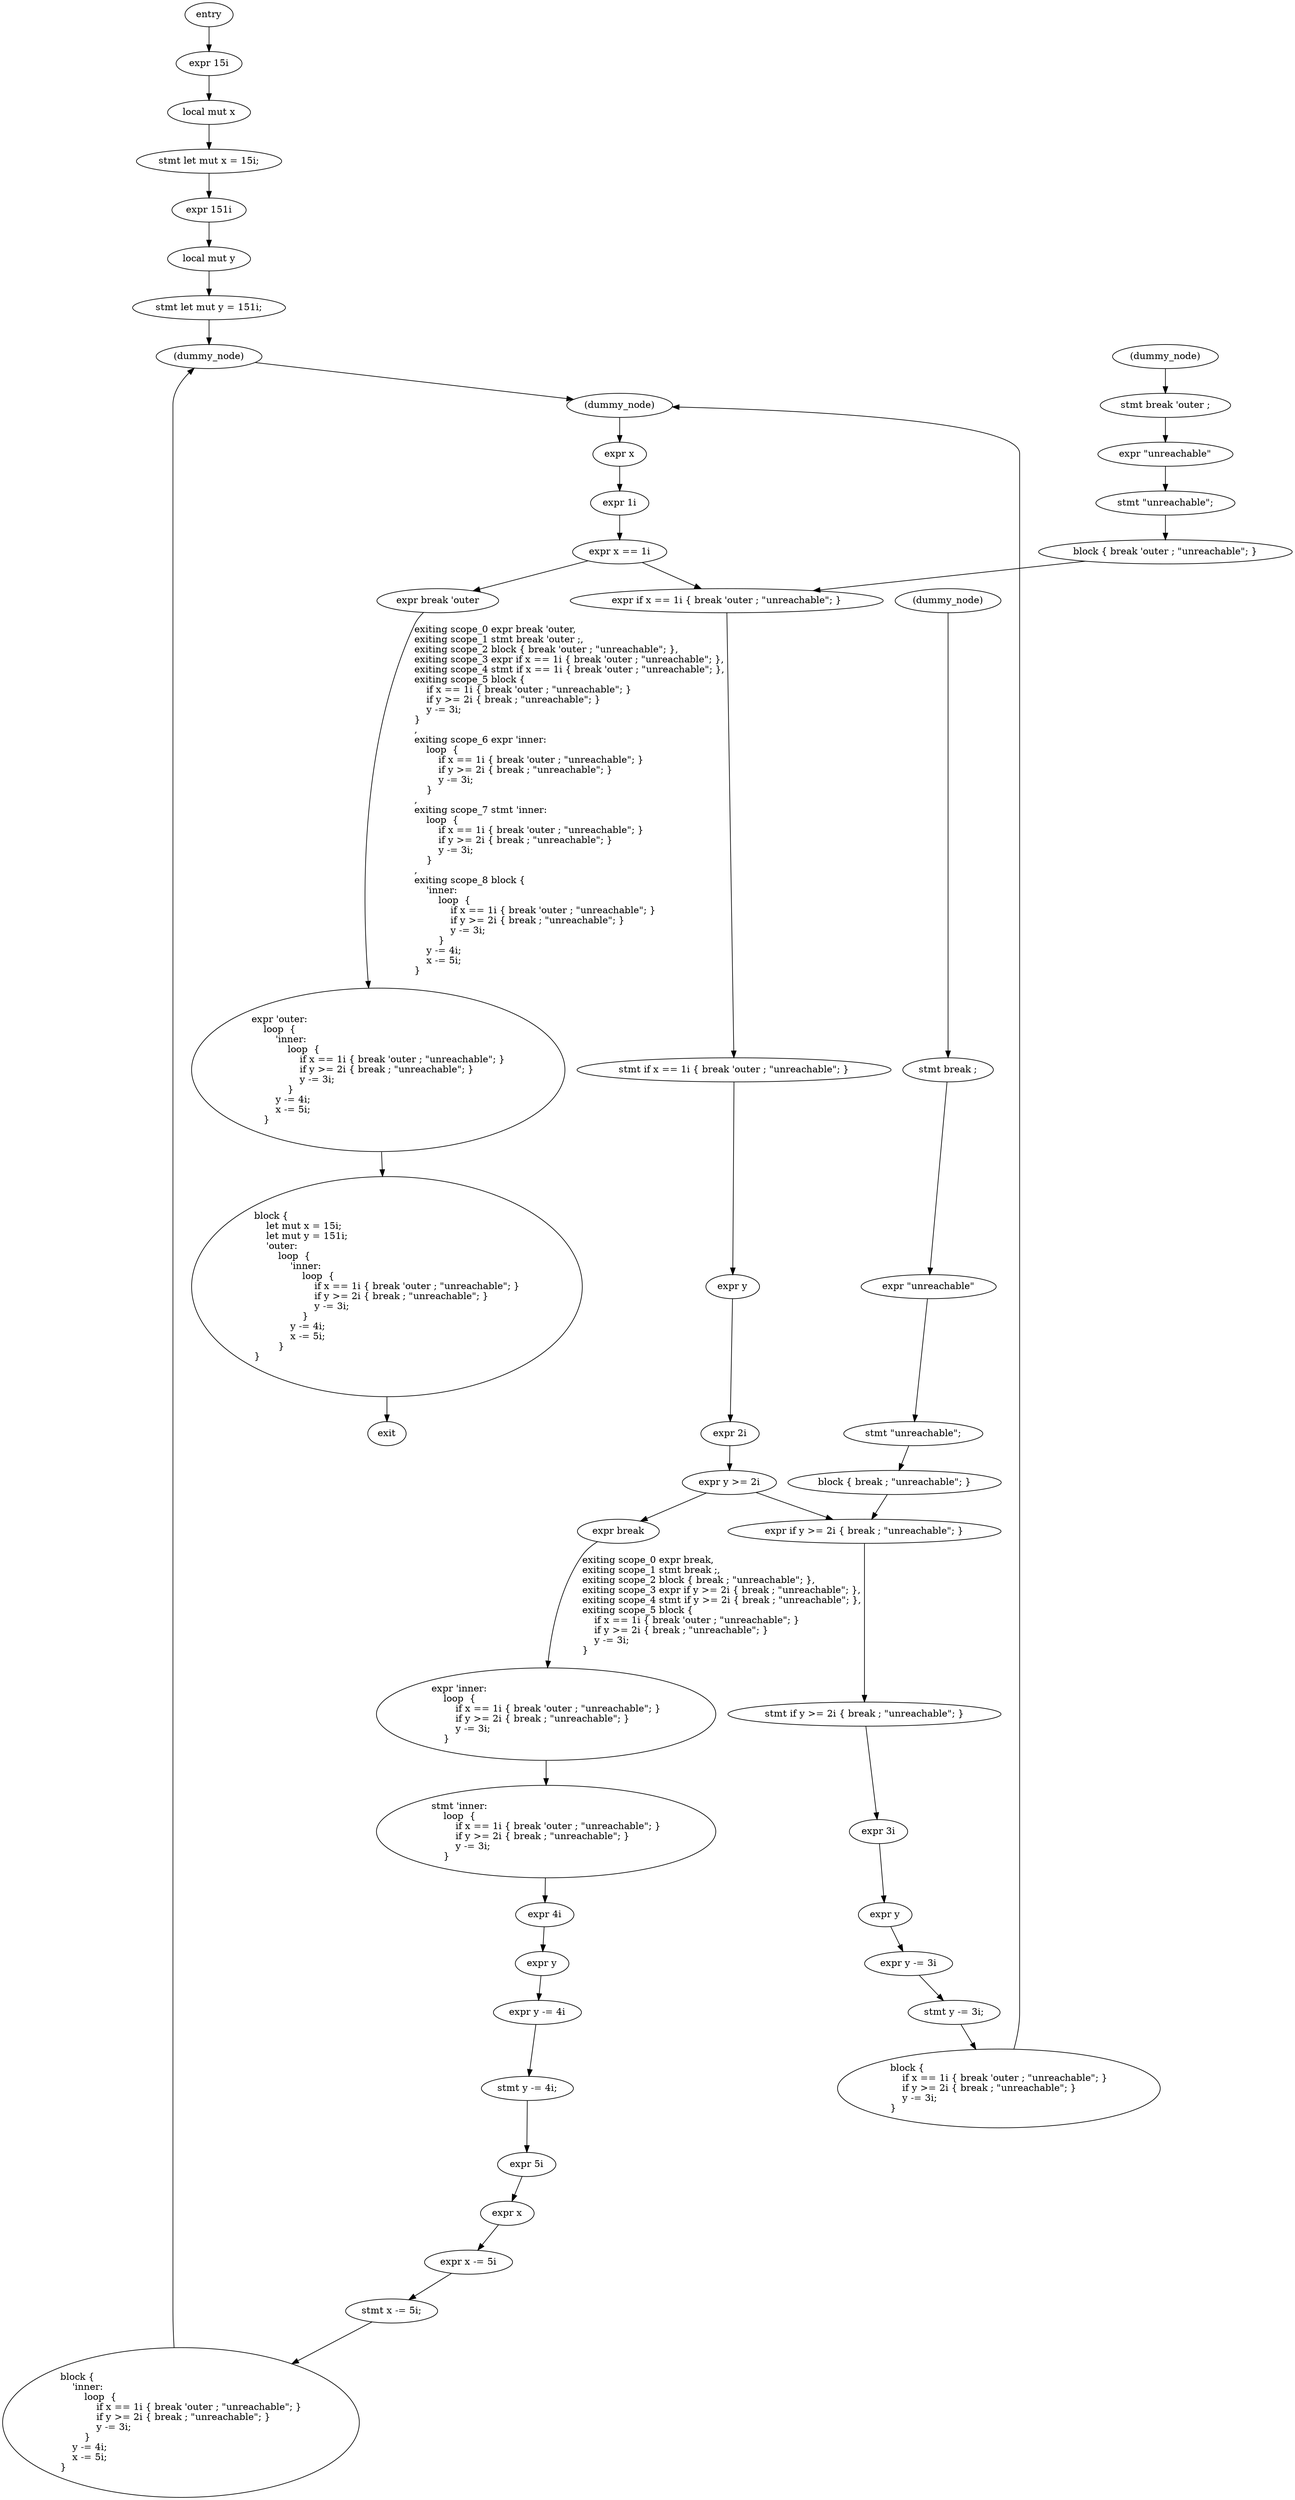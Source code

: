 digraph block {
    N0[label="entry"];
    N1[label="exit"];
    N2[label="expr 15i"];
    N3[label="local mut x"];
    N4[label="stmt let mut x = 15i;"];
    N5[label="expr 151i"];
    N6[label="local mut y"];
    N7[label="stmt let mut y = 151i;"];
    N8[label="(dummy_node)"];
    N9[label="expr \'outer:\l    loop  {\l        \'inner:\l            loop  {\l                if x == 1i { break \'outer ; \"unreachable\"; }\l                if y >= 2i { break ; \"unreachable\"; }\l                y -= 3i;\l            }\l        y -= 4i;\l        x -= 5i;\l    }\l"];
    N10[label="(dummy_node)"];
    N11[label="expr \'inner:\l    loop  {\l        if x == 1i { break \'outer ; \"unreachable\"; }\l        if y >= 2i { break ; \"unreachable\"; }\l        y -= 3i;\l    }\l"];
    N12[label="expr x"];
    N13[label="expr 1i"];
    N14[label="expr x == 1i"];
    N15[label="expr break \'outer"];
    N16[label="(dummy_node)"];
    N17[label="stmt break \'outer ;"];
    N18[label="expr \"unreachable\""];
    N19[label="stmt \"unreachable\";"];
    N20[label="block { break \'outer ; \"unreachable\"; }"];
    N21[label="expr if x == 1i { break \'outer ; \"unreachable\"; }"];
    N22[label="stmt if x == 1i { break \'outer ; \"unreachable\"; }"];
    N23[label="expr y"];
    N24[label="expr 2i"];
    N25[label="expr y >= 2i"];
    N26[label="expr break"];
    N27[label="(dummy_node)"];
    N28[label="stmt break ;"];
    N29[label="expr \"unreachable\""];
    N30[label="stmt \"unreachable\";"];
    N31[label="block { break ; \"unreachable\"; }"];
    N32[label="expr if y >= 2i { break ; \"unreachable\"; }"];
    N33[label="stmt if y >= 2i { break ; \"unreachable\"; }"];
    N34[label="expr 3i"];
    N35[label="expr y"];
    N36[label="expr y -= 3i"];
    N37[label="stmt y -= 3i;"];
    N38[label="block {\l    if x == 1i { break \'outer ; \"unreachable\"; }\l    if y >= 2i { break ; \"unreachable\"; }\l    y -= 3i;\l}\l"];
    N39[label="stmt \'inner:\l    loop  {\l        if x == 1i { break \'outer ; \"unreachable\"; }\l        if y >= 2i { break ; \"unreachable\"; }\l        y -= 3i;\l    }\l"];
    N40[label="expr 4i"];
    N41[label="expr y"];
    N42[label="expr y -= 4i"];
    N43[label="stmt y -= 4i;"];
    N44[label="expr 5i"];
    N45[label="expr x"];
    N46[label="expr x -= 5i"];
    N47[label="stmt x -= 5i;"];
    N48[label="block {\l    \'inner:\l        loop  {\l            if x == 1i { break \'outer ; \"unreachable\"; }\l            if y >= 2i { break ; \"unreachable\"; }\l            y -= 3i;\l        }\l    y -= 4i;\l    x -= 5i;\l}\l"];
    N49[label="block {\l    let mut x = 15i;\l    let mut y = 151i;\l    \'outer:\l        loop  {\l            \'inner:\l                loop  {\l                    if x == 1i { break \'outer ; \"unreachable\"; }\l                    if y >= 2i { break ; \"unreachable\"; }\l                    y -= 3i;\l                }\l            y -= 4i;\l            x -= 5i;\l        }\l}\l"];
    N0 -> N2;
    N2 -> N3;
    N3 -> N4;
    N4 -> N5;
    N5 -> N6;
    N6 -> N7;
    N7 -> N8;
    N8 -> N10;
    N10 -> N12;
    N12 -> N13;
    N13 -> N14;
    N14 -> N15;
    N15 -> N9[label="exiting scope_0 expr break \'outer,\lexiting scope_1 stmt break \'outer ;,\lexiting scope_2 block { break \'outer ; \"unreachable\"; },\lexiting scope_3 expr if x == 1i { break \'outer ; \"unreachable\"; },\lexiting scope_4 stmt if x == 1i { break \'outer ; \"unreachable\"; },\lexiting scope_5 block {\l    if x == 1i { break \'outer ; \"unreachable\"; }\l    if y >= 2i { break ; \"unreachable\"; }\l    y -= 3i;\l}\l,\lexiting scope_6 expr \'inner:\l    loop  {\l        if x == 1i { break \'outer ; \"unreachable\"; }\l        if y >= 2i { break ; \"unreachable\"; }\l        y -= 3i;\l    }\l,\lexiting scope_7 stmt \'inner:\l    loop  {\l        if x == 1i { break \'outer ; \"unreachable\"; }\l        if y >= 2i { break ; \"unreachable\"; }\l        y -= 3i;\l    }\l,\lexiting scope_8 block {\l    \'inner:\l        loop  {\l            if x == 1i { break \'outer ; \"unreachable\"; }\l            if y >= 2i { break ; \"unreachable\"; }\l            y -= 3i;\l        }\l    y -= 4i;\l    x -= 5i;\l}\l"];
    N16 -> N17;
    N17 -> N18;
    N18 -> N19;
    N19 -> N20;
    N14 -> N21;
    N20 -> N21;
    N21 -> N22;
    N22 -> N23;
    N23 -> N24;
    N24 -> N25;
    N25 -> N26;
    N26 -> N11[label="exiting scope_0 expr break,\lexiting scope_1 stmt break ;,\lexiting scope_2 block { break ; \"unreachable\"; },\lexiting scope_3 expr if y >= 2i { break ; \"unreachable\"; },\lexiting scope_4 stmt if y >= 2i { break ; \"unreachable\"; },\lexiting scope_5 block {\l    if x == 1i { break \'outer ; \"unreachable\"; }\l    if y >= 2i { break ; \"unreachable\"; }\l    y -= 3i;\l}\l"];
    N27 -> N28;
    N28 -> N29;
    N29 -> N30;
    N30 -> N31;
    N25 -> N32;
    N31 -> N32;
    N32 -> N33;
    N33 -> N34;
    N34 -> N35;
    N35 -> N36;
    N36 -> N37;
    N37 -> N38;
    N38 -> N10;
    N11 -> N39;
    N39 -> N40;
    N40 -> N41;
    N41 -> N42;
    N42 -> N43;
    N43 -> N44;
    N44 -> N45;
    N45 -> N46;
    N46 -> N47;
    N47 -> N48;
    N48 -> N8;
    N9 -> N49;
    N49 -> N1;
}

